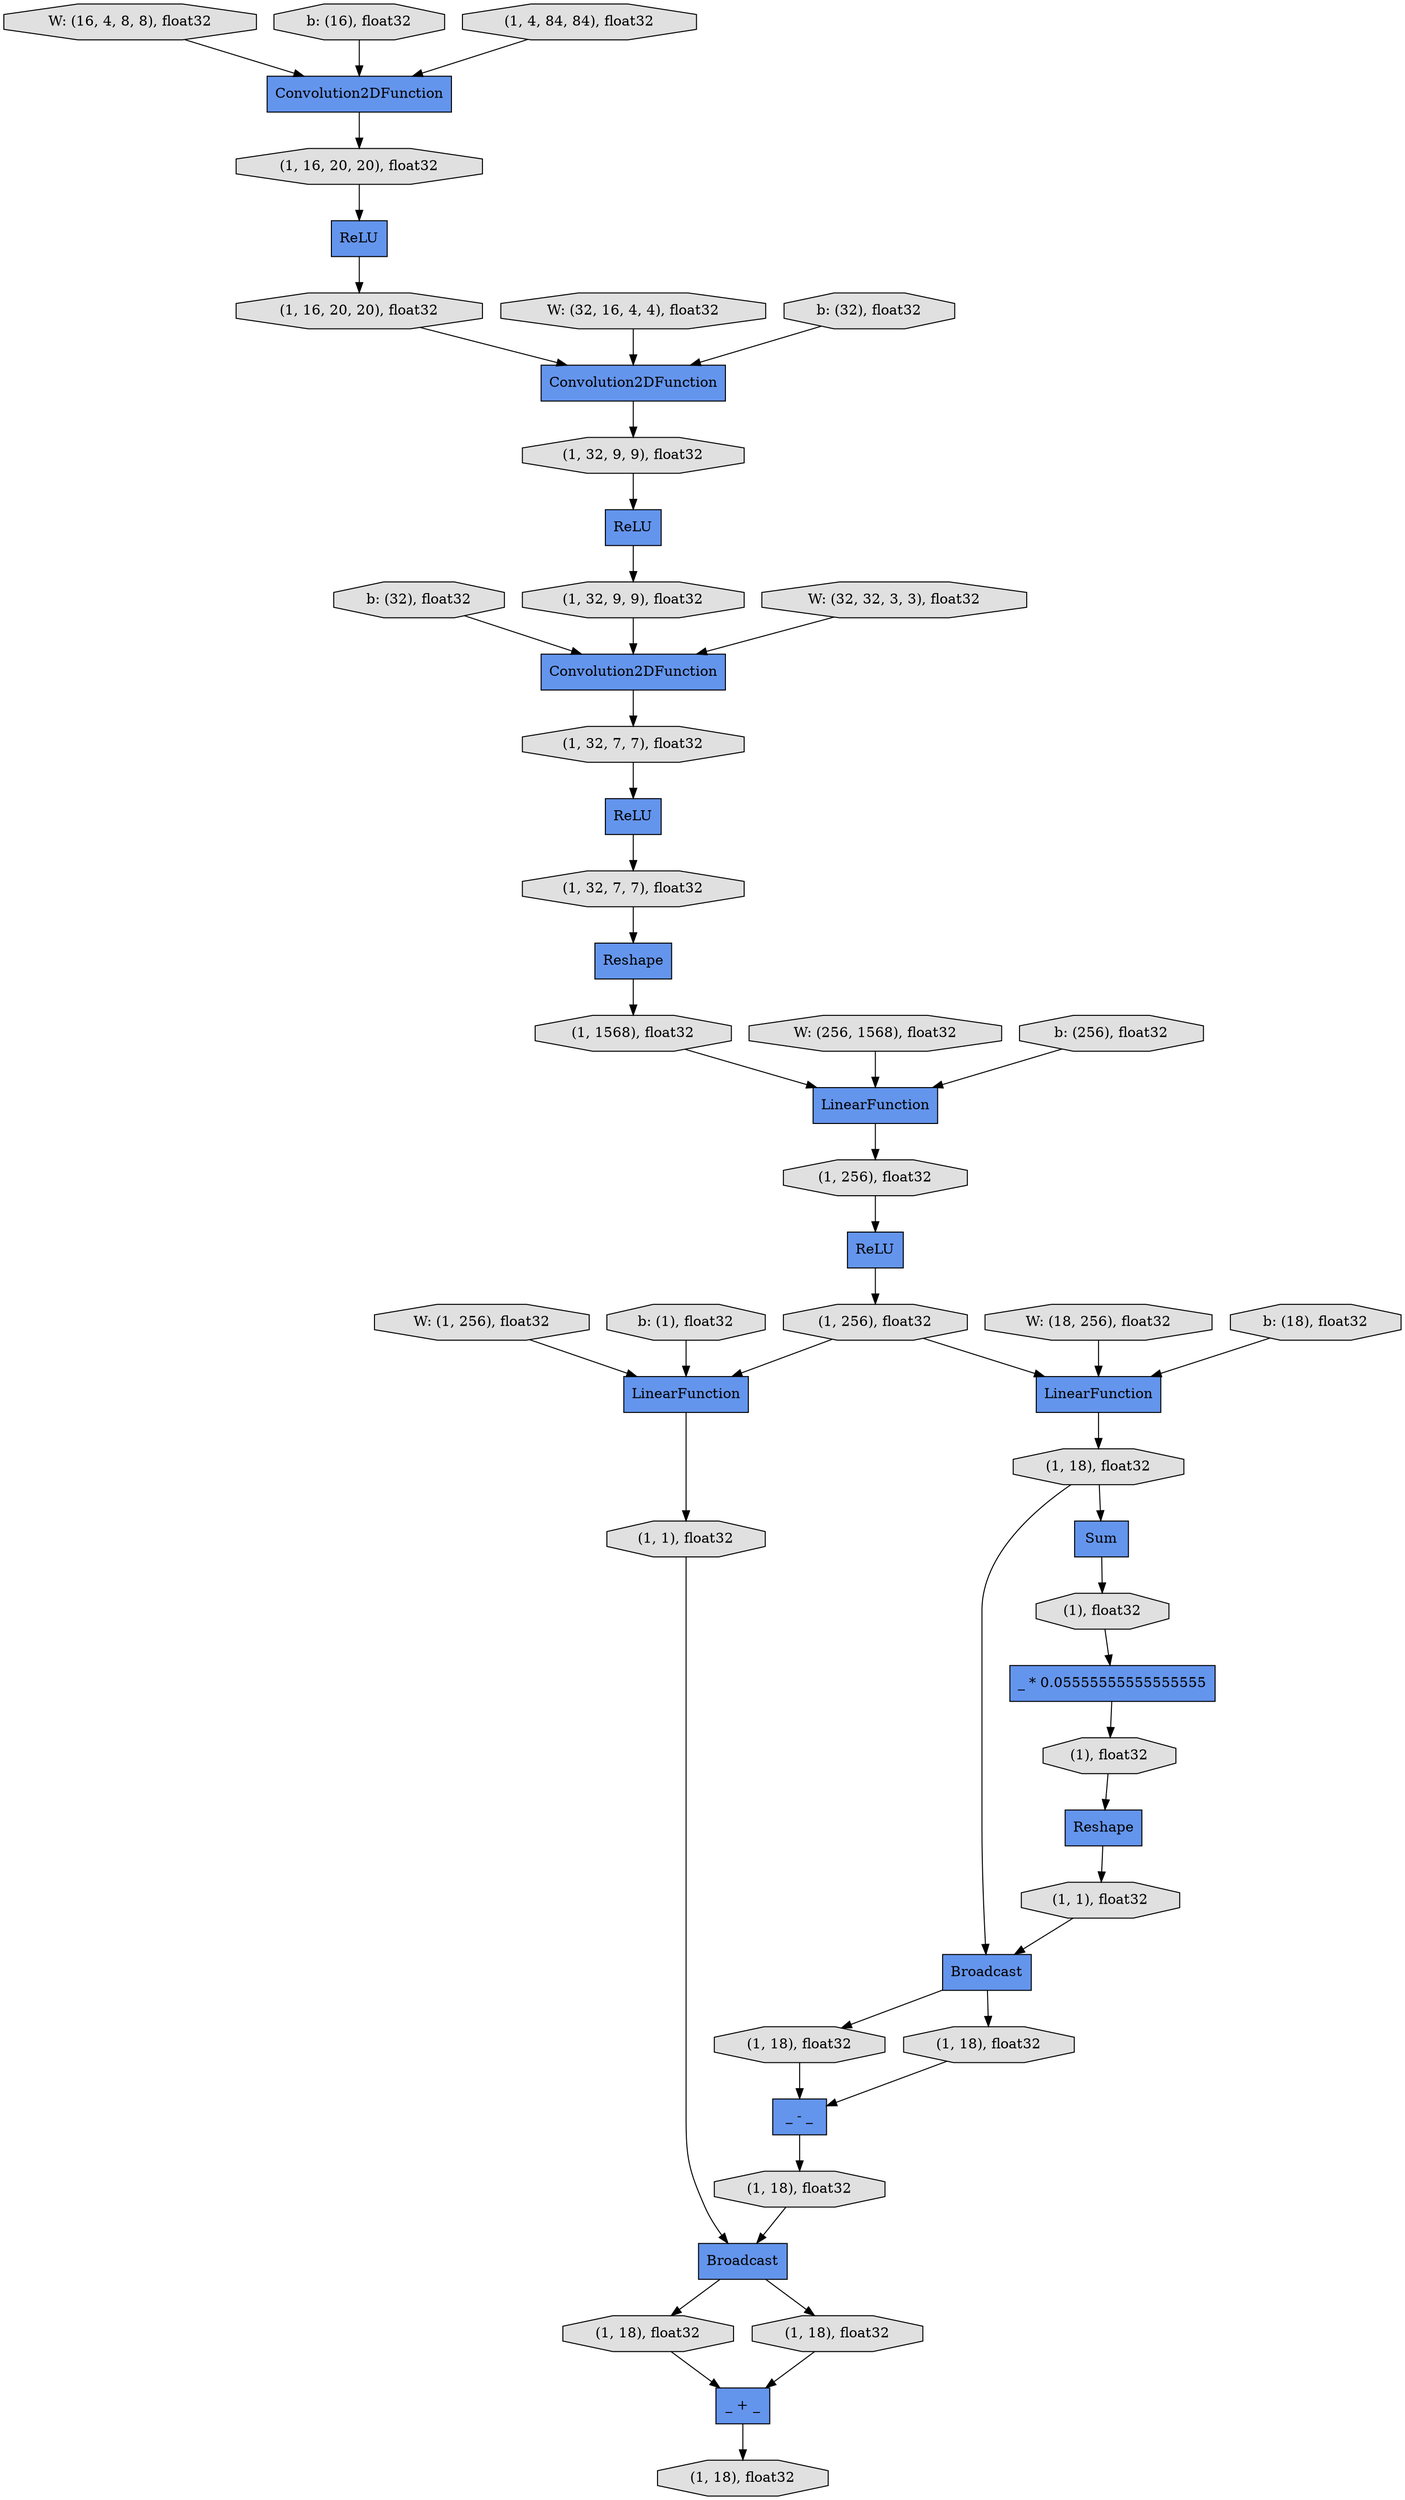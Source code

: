 digraph graphname{rankdir=TB;140124505397288 [label="b: (32), float32",shape="octagon",fillcolor="#E0E0E0",style="filled"];140124505585760 [label="Reshape",shape="record",fillcolor="#6495ED",style="filled"];140124505583800 [label="ReLU",shape="record",fillcolor="#6495ED",style="filled"];140124505585872 [label="(1), float32",shape="octagon",fillcolor="#E0E0E0",style="filled"];140124505583856 [label="Convolution2DFunction",shape="record",fillcolor="#6495ED",style="filled"];140124505583912 [label="(1, 16, 20, 20), float32",shape="octagon",fillcolor="#E0E0E0",style="filled"];140124505585984 [label="_ * 0.05555555555555555",shape="record",fillcolor="#6495ED",style="filled"];140124505397568 [label="W: (256, 1568), float32",shape="octagon",fillcolor="#E0E0E0",style="filled"];140124505583968 [label="ReLU",shape="record",fillcolor="#6495ED",style="filled"];140124505584024 [label="(1, 32, 9, 9), float32",shape="octagon",fillcolor="#E0E0E0",style="filled"];140124505586096 [label="Broadcast",shape="record",fillcolor="#6495ED",style="filled"];140124505584136 [label="Reshape",shape="record",fillcolor="#6495ED",style="filled"];140124505586208 [label="(1), float32",shape="octagon",fillcolor="#E0E0E0",style="filled"];140124505395776 [label="Convolution2DFunction",shape="record",fillcolor="#6495ED",style="filled"];140124505397848 [label="b: (256), float32",shape="octagon",fillcolor="#E0E0E0",style="filled"];140124505584248 [label="(1, 32, 9, 9), float32",shape="octagon",fillcolor="#E0E0E0",style="filled"];140125083159240 [label="ReLU",shape="record",fillcolor="#6495ED",style="filled"];140124505395944 [label="W: (16, 4, 8, 8), float32",shape="octagon",fillcolor="#E0E0E0",style="filled"];140124505586488 [label="(1, 1), float32",shape="octagon",fillcolor="#E0E0E0",style="filled"];140124505398072 [label="W: (18, 256), float32",shape="octagon",fillcolor="#E0E0E0",style="filled"];140124505584472 [label="(1, 32, 7, 7), float32",shape="octagon",fillcolor="#E0E0E0",style="filled"];140124505586544 [label="_ - _",shape="record",fillcolor="#6495ED",style="filled"];140124505586600 [label="LinearFunction",shape="record",fillcolor="#6495ED",style="filled"];140124505584584 [label="ReLU",shape="record",fillcolor="#6495ED",style="filled"];140124505396168 [label="b: (16), float32",shape="octagon",fillcolor="#E0E0E0",style="filled"];140124505586656 [label="(1, 18), float32",shape="octagon",fillcolor="#E0E0E0",style="filled"];140124505584696 [label="(1, 32, 7, 7), float32",shape="octagon",fillcolor="#E0E0E0",style="filled"];140124505586768 [label="(1, 18), float32",shape="octagon",fillcolor="#E0E0E0",style="filled"];140124505398352 [label="b: (18), float32",shape="octagon",fillcolor="#E0E0E0",style="filled"];140124505586824 [label="Broadcast",shape="record",fillcolor="#6495ED",style="filled"];140124505396448 [label="W: (32, 16, 4, 4), float32",shape="octagon",fillcolor="#E0E0E0",style="filled"];140124505586936 [label="(1, 18), float32",shape="octagon",fillcolor="#E0E0E0",style="filled"];140124505586992 [label="_ + _",shape="record",fillcolor="#6495ED",style="filled"];140124505587048 [label="(1, 1), float32",shape="octagon",fillcolor="#E0E0E0",style="filled"];140124505398632 [label="W: (1, 256), float32",shape="octagon",fillcolor="#E0E0E0",style="filled"];140124505585032 [label="(1, 1568), float32",shape="octagon",fillcolor="#E0E0E0",style="filled"];140124505585088 [label="LinearFunction",shape="record",fillcolor="#6495ED",style="filled"];140124505396728 [label="b: (32), float32",shape="octagon",fillcolor="#E0E0E0",style="filled"];140124505587216 [label="(1, 18), float32",shape="octagon",fillcolor="#E0E0E0",style="filled"];140124505585256 [label="(1, 256), float32",shape="octagon",fillcolor="#E0E0E0",style="filled"];140124505587328 [label="(1, 18), float32",shape="octagon",fillcolor="#E0E0E0",style="filled"];140124505398912 [label="b: (1), float32",shape="octagon",fillcolor="#E0E0E0",style="filled"];140124505585312 [label="(1, 256), float32",shape="octagon",fillcolor="#E0E0E0",style="filled"];140124505587384 [label="(1, 18), float32",shape="octagon",fillcolor="#E0E0E0",style="filled"];140124505585368 [label="LinearFunction",shape="record",fillcolor="#6495ED",style="filled"];140124505399024 [label="(1, 4, 84, 84), float32",shape="octagon",fillcolor="#E0E0E0",style="filled"];140124505585424 [label="Sum",shape="record",fillcolor="#6495ED",style="filled"];140124505397008 [label="W: (32, 32, 3, 3), float32",shape="octagon",fillcolor="#E0E0E0",style="filled"];140124505399080 [label="Convolution2DFunction",shape="record",fillcolor="#6495ED",style="filled"];140124505399192 [label="(1, 16, 20, 20), float32",shape="octagon",fillcolor="#E0E0E0",style="filled"];140124505585592 [label="(1, 18), float32",shape="octagon",fillcolor="#E0E0E0",style="filled"];140124505583968 -> 140124505584696;140124505583800 -> 140124505584248;140124505396728 -> 140124505399080;140124505584472 -> 140124505583968;140124505585984 -> 140124505586208;140124505585256 -> 140124505584584;140124505584136 -> 140124505585032;140124505396448 -> 140124505399080;140124505586488 -> 140124505586096;140124505399192 -> 140125083159240;140124505586824 -> 140124505587328;140124505586936 -> 140124505586824;140124505586544 -> 140124505586936;140124505398072 -> 140124505585368;140124505583912 -> 140124505399080;140124505398912 -> 140124505586600;140124505585088 -> 140124505585256;140124505584696 -> 140124505584136;140124505587328 -> 140124505586992;140124505397568 -> 140124505585088;140124505399024 -> 140124505395776;140124505585424 -> 140124505585872;140124505585872 -> 140124505585984;140124505586768 -> 140124505586544;140124505397848 -> 140124505585088;140124505586992 -> 140124505587384;140124505585760 -> 140124505586488;140124505584024 -> 140124505583800;140124505396168 -> 140124505395776;140124505585592 -> 140124505586096;140124505584248 -> 140124505583856;140124505585032 -> 140124505585088;140124505586824 -> 140124505587216;140124505584584 -> 140124505585312;140124505585312 -> 140124505585368;140124505586600 -> 140124505587048;140124505583856 -> 140124505584472;140124505399080 -> 140124505584024;140124505395944 -> 140124505395776;140124505585592 -> 140124505585424;140124505395776 -> 140124505399192;140124505586096 -> 140124505586656;140124505585312 -> 140124505586600;140124505586208 -> 140124505585760;140124505398632 -> 140124505586600;140124505586656 -> 140124505586544;140124505398352 -> 140124505585368;140124505585368 -> 140124505585592;140125083159240 -> 140124505583912;140124505587216 -> 140124505586992;140124505587048 -> 140124505586824;140124505586096 -> 140124505586768;140124505397288 -> 140124505583856;140124505397008 -> 140124505583856;}